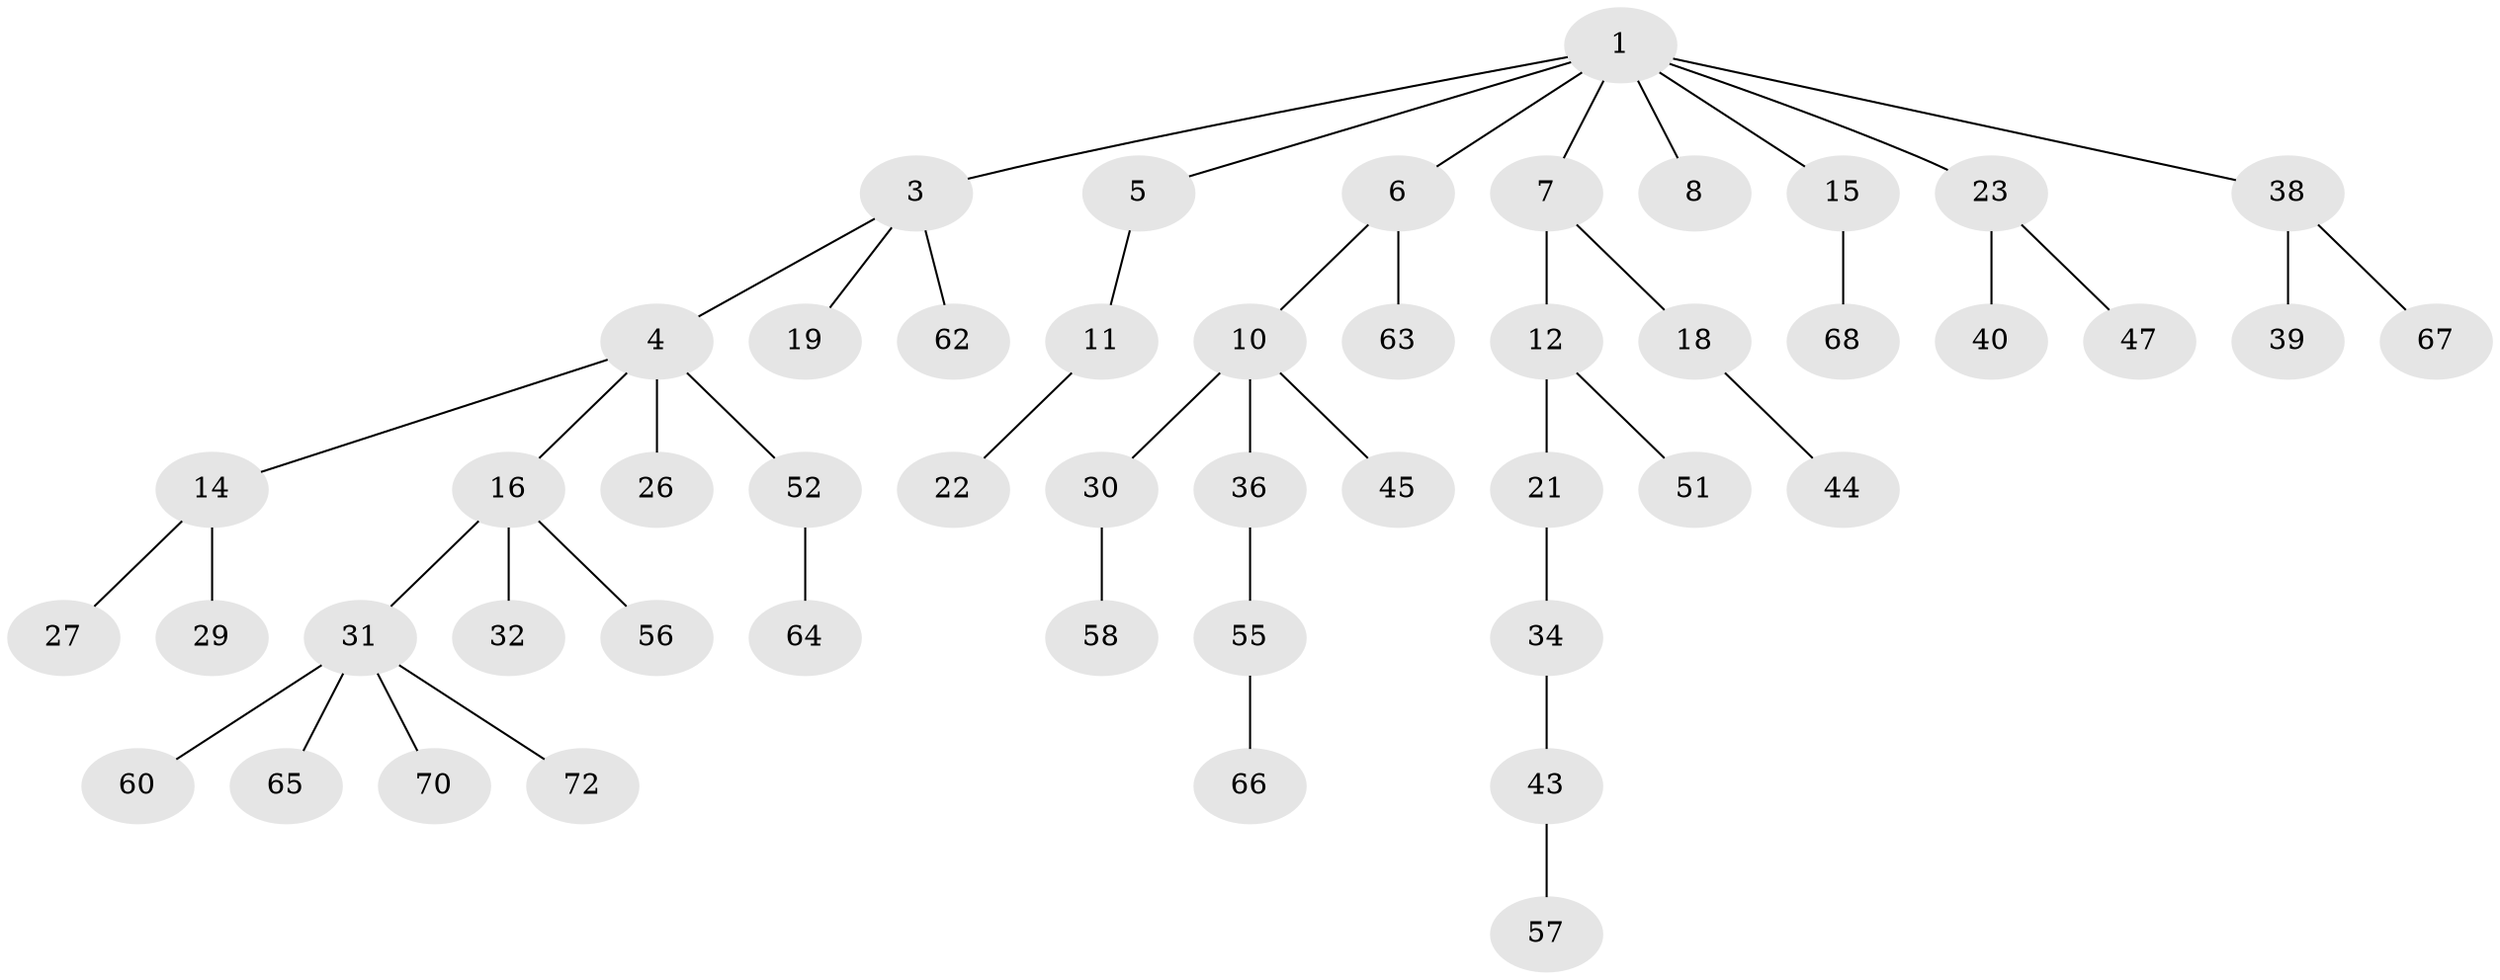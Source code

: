 // original degree distribution, {4: 0.08108108108108109, 6: 0.02702702702702703, 5: 0.04054054054054054, 2: 0.2972972972972973, 3: 0.06756756756756757, 1: 0.4864864864864865}
// Generated by graph-tools (version 1.1) at 2025/11/02/27/25 16:11:27]
// undirected, 49 vertices, 48 edges
graph export_dot {
graph [start="1"]
  node [color=gray90,style=filled];
  1 [super="+2"];
  3 [super="+20"];
  4 [super="+24"];
  5 [super="+9"];
  6 [super="+35"];
  7 [super="+13"];
  8;
  10 [super="+25"];
  11;
  12 [super="+42"];
  14 [super="+73"];
  15 [super="+17"];
  16 [super="+33"];
  18 [super="+28"];
  19;
  21;
  22;
  23 [super="+46"];
  26 [super="+50"];
  27;
  29 [super="+69"];
  30 [super="+54"];
  31 [super="+37"];
  32;
  34 [super="+71"];
  36;
  38 [super="+41"];
  39;
  40;
  43 [super="+48"];
  44;
  45 [super="+49"];
  47;
  51;
  52 [super="+53"];
  55 [super="+74"];
  56;
  57 [super="+59"];
  58 [super="+61"];
  60;
  62;
  63;
  64;
  65;
  66;
  67;
  68;
  70;
  72;
  1 -- 7;
  1 -- 8;
  1 -- 23;
  1 -- 3;
  1 -- 5;
  1 -- 38;
  1 -- 6;
  1 -- 15;
  3 -- 4;
  3 -- 19;
  3 -- 62;
  4 -- 14;
  4 -- 16;
  4 -- 26;
  4 -- 52;
  5 -- 11;
  6 -- 10;
  6 -- 63;
  7 -- 12;
  7 -- 18;
  10 -- 36;
  10 -- 45;
  10 -- 30;
  11 -- 22;
  12 -- 21;
  12 -- 51;
  14 -- 27;
  14 -- 29;
  15 -- 68;
  16 -- 31;
  16 -- 32;
  16 -- 56;
  18 -- 44;
  21 -- 34;
  23 -- 40;
  23 -- 47;
  30 -- 58;
  31 -- 60;
  31 -- 65;
  31 -- 70;
  31 -- 72;
  34 -- 43;
  36 -- 55;
  38 -- 39;
  38 -- 67;
  43 -- 57;
  52 -- 64;
  55 -- 66;
}
